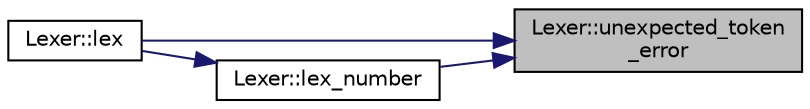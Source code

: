 digraph "Lexer::unexpected_token_error"
{
 // LATEX_PDF_SIZE
  edge [fontname="Helvetica",fontsize="10",labelfontname="Helvetica",labelfontsize="10"];
  node [fontname="Helvetica",fontsize="10",shape=record];
  rankdir="RL";
  Node1 [label="Lexer::unexpected_token\l_error",height=0.2,width=0.4,color="black", fillcolor="grey75", style="filled", fontcolor="black",tooltip=" "];
  Node1 -> Node2 [dir="back",color="midnightblue",fontsize="10",style="solid",fontname="Helvetica"];
  Node2 [label="Lexer::lex",height=0.2,width=0.4,color="black", fillcolor="white", style="filled",URL="$class_lexer.html#ae0fb850d96b35ae222a1ec35743d350b",tooltip=" "];
  Node1 -> Node3 [dir="back",color="midnightblue",fontsize="10",style="solid",fontname="Helvetica"];
  Node3 [label="Lexer::lex_number",height=0.2,width=0.4,color="black", fillcolor="white", style="filled",URL="$class_lexer.html#a84a1c1416cfc5ddbac24049eeec3193d",tooltip=" "];
  Node3 -> Node2 [dir="back",color="midnightblue",fontsize="10",style="solid",fontname="Helvetica"];
}
